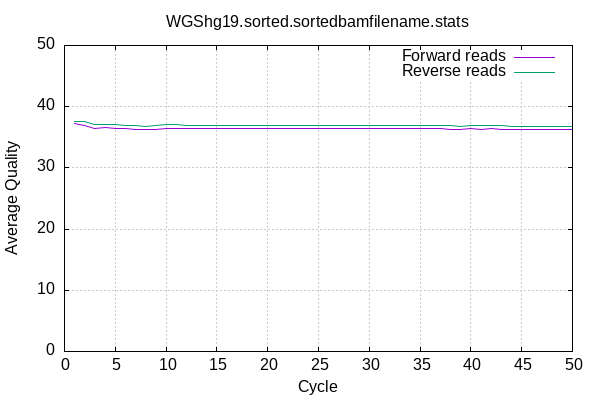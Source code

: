 
            set terminal png size 600,400 truecolor
            set output "test-quals.png"
            set grid xtics ytics y2tics back lc rgb "#cccccc"
            set ylabel "Average Quality"
            set xlabel "Cycle"
            set yrange [0:50]
            set title "WGShg19.sorted.sortedbamfilename.stats" noenhanced
            plot '-' using 1:2 with lines title 'Forward reads' , '-' using 1:2 with lines title 'Reverse reads'
        1	37.29
2	36.96
3	36.41
4	36.62
5	36.51
6	36.42
7	36.30
8	36.25
9	36.34
10	36.43
11	36.44
12	36.42
13	36.40
14	36.42
15	36.39
16	36.40
17	36.38
18	36.41
19	36.42
20	36.42
21	36.44
22	36.41
23	36.41
24	36.40
25	36.39
26	36.41
27	36.38
28	36.41
29	36.41
30	36.39
31	36.38
32	36.36
33	36.38
34	36.38
35	36.36
36	36.38
37	36.37
38	36.31
39	36.35
40	36.36
41	36.35
42	36.36
43	36.35
44	36.33
45	36.32
46	36.33
47	36.32
48	36.33
49	36.32
50	36.29
end
1	37.57
2	37.56
3	37.10
4	37.16
5	37.10
6	37.00
7	36.89
8	36.83
9	36.93
10	37.01
11	37.01
12	37.00
13	36.95
14	36.93
15	36.92
16	36.91
17	36.92
18	36.92
19	36.91
20	36.93
21	36.93
22	36.90
23	36.89
24	36.87
25	36.87
26	36.86
27	36.91
28	36.91
29	36.91
30	36.89
31	36.89
32	36.87
33	36.88
34	36.88
35	36.88
36	36.87
37	36.87
38	36.85
39	36.82
40	36.87
41	36.86
42	36.86
43	36.85
44	36.83
45	36.83
46	36.84
47	36.82
48	36.82
49	36.84
50	36.82
end
